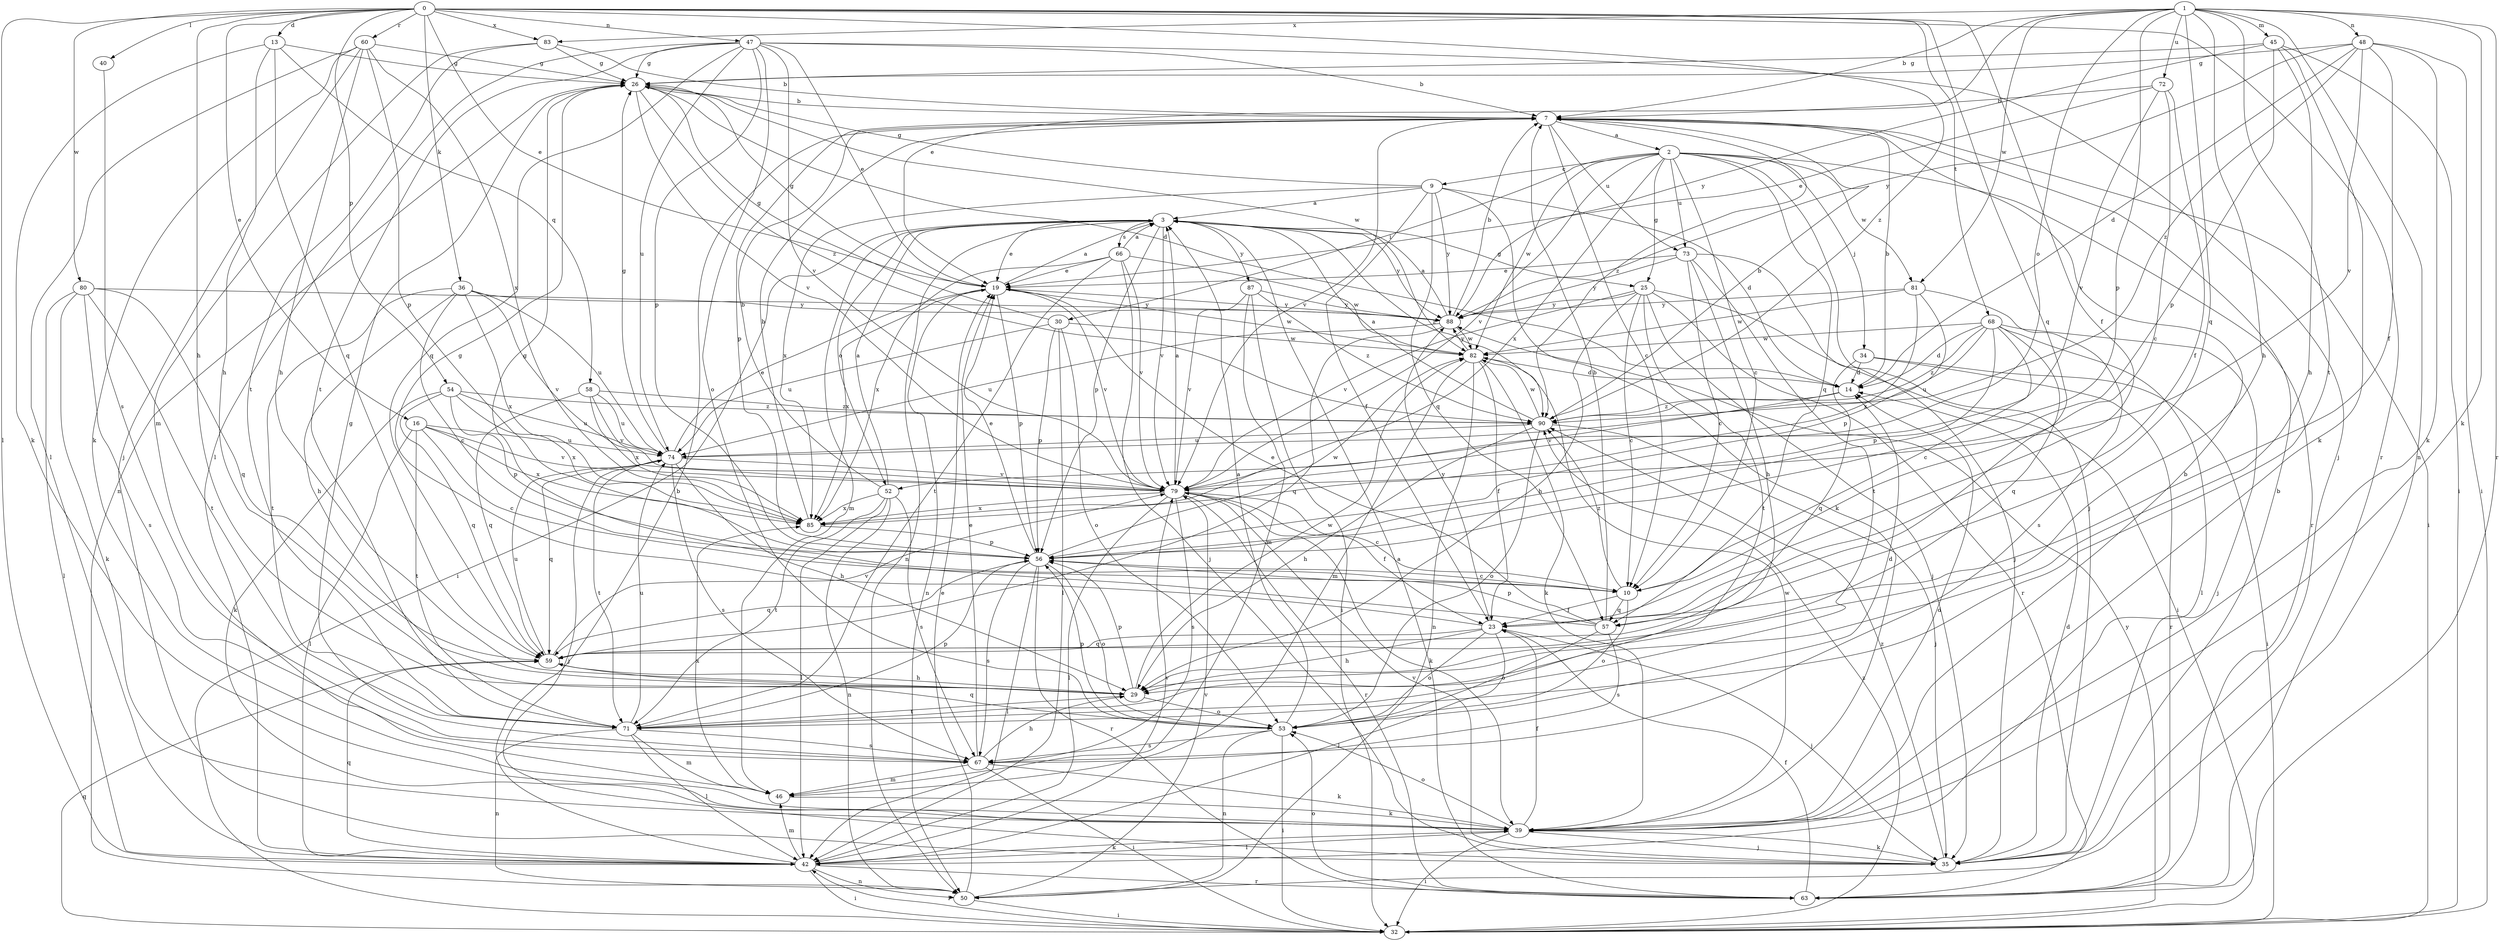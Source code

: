 strict digraph  {
0;
1;
2;
3;
7;
9;
10;
13;
14;
16;
19;
23;
25;
26;
29;
30;
32;
34;
35;
36;
39;
40;
42;
45;
46;
47;
48;
50;
52;
53;
54;
56;
57;
58;
59;
60;
63;
66;
67;
68;
71;
72;
73;
74;
79;
80;
81;
82;
83;
85;
87;
88;
90;
0 -> 13  [label=d];
0 -> 16  [label=e];
0 -> 19  [label=e];
0 -> 23  [label=f];
0 -> 29  [label=h];
0 -> 36  [label=k];
0 -> 40  [label=l];
0 -> 42  [label=l];
0 -> 47  [label=n];
0 -> 54  [label=p];
0 -> 57  [label=q];
0 -> 60  [label=r];
0 -> 63  [label=r];
0 -> 68  [label=t];
0 -> 80  [label=w];
0 -> 83  [label=x];
0 -> 90  [label=z];
1 -> 7  [label=b];
1 -> 19  [label=e];
1 -> 29  [label=h];
1 -> 39  [label=k];
1 -> 45  [label=m];
1 -> 48  [label=n];
1 -> 50  [label=n];
1 -> 52  [label=o];
1 -> 56  [label=p];
1 -> 57  [label=q];
1 -> 63  [label=r];
1 -> 71  [label=t];
1 -> 72  [label=u];
1 -> 81  [label=w];
1 -> 83  [label=x];
2 -> 9  [label=c];
2 -> 10  [label=c];
2 -> 25  [label=g];
2 -> 30  [label=i];
2 -> 34  [label=j];
2 -> 35  [label=j];
2 -> 57  [label=q];
2 -> 63  [label=r];
2 -> 73  [label=u];
2 -> 79  [label=v];
2 -> 81  [label=w];
2 -> 82  [label=w];
2 -> 85  [label=x];
3 -> 19  [label=e];
3 -> 25  [label=g];
3 -> 32  [label=i];
3 -> 46  [label=m];
3 -> 50  [label=n];
3 -> 52  [label=o];
3 -> 56  [label=p];
3 -> 66  [label=s];
3 -> 79  [label=v];
3 -> 87  [label=y];
3 -> 88  [label=y];
3 -> 90  [label=z];
7 -> 2  [label=a];
7 -> 10  [label=c];
7 -> 32  [label=i];
7 -> 56  [label=p];
7 -> 73  [label=u];
7 -> 79  [label=v];
7 -> 90  [label=z];
9 -> 3  [label=a];
9 -> 14  [label=d];
9 -> 23  [label=f];
9 -> 26  [label=g];
9 -> 39  [label=k];
9 -> 57  [label=q];
9 -> 85  [label=x];
9 -> 88  [label=y];
10 -> 23  [label=f];
10 -> 53  [label=o];
10 -> 57  [label=q];
10 -> 90  [label=z];
13 -> 26  [label=g];
13 -> 29  [label=h];
13 -> 39  [label=k];
13 -> 58  [label=q];
13 -> 59  [label=q];
14 -> 7  [label=b];
14 -> 79  [label=v];
14 -> 90  [label=z];
16 -> 10  [label=c];
16 -> 42  [label=l];
16 -> 71  [label=t];
16 -> 74  [label=u];
16 -> 79  [label=v];
16 -> 85  [label=x];
19 -> 3  [label=a];
19 -> 26  [label=g];
19 -> 50  [label=n];
19 -> 56  [label=p];
19 -> 79  [label=v];
19 -> 82  [label=w];
19 -> 85  [label=x];
19 -> 88  [label=y];
23 -> 26  [label=g];
23 -> 29  [label=h];
23 -> 35  [label=j];
23 -> 42  [label=l];
23 -> 53  [label=o];
23 -> 59  [label=q];
23 -> 88  [label=y];
25 -> 10  [label=c];
25 -> 29  [label=h];
25 -> 32  [label=i];
25 -> 35  [label=j];
25 -> 63  [label=r];
25 -> 71  [label=t];
25 -> 79  [label=v];
25 -> 88  [label=y];
26 -> 7  [label=b];
26 -> 14  [label=d];
26 -> 50  [label=n];
26 -> 79  [label=v];
26 -> 82  [label=w];
26 -> 90  [label=z];
29 -> 53  [label=o];
29 -> 56  [label=p];
29 -> 71  [label=t];
29 -> 82  [label=w];
30 -> 26  [label=g];
30 -> 42  [label=l];
30 -> 53  [label=o];
30 -> 56  [label=p];
30 -> 74  [label=u];
30 -> 82  [label=w];
32 -> 42  [label=l];
32 -> 59  [label=q];
32 -> 88  [label=y];
32 -> 90  [label=z];
34 -> 14  [label=d];
34 -> 32  [label=i];
34 -> 59  [label=q];
34 -> 63  [label=r];
35 -> 7  [label=b];
35 -> 14  [label=d];
35 -> 39  [label=k];
35 -> 79  [label=v];
35 -> 90  [label=z];
36 -> 10  [label=c];
36 -> 29  [label=h];
36 -> 71  [label=t];
36 -> 74  [label=u];
36 -> 79  [label=v];
36 -> 85  [label=x];
36 -> 88  [label=y];
39 -> 7  [label=b];
39 -> 14  [label=d];
39 -> 23  [label=f];
39 -> 32  [label=i];
39 -> 35  [label=j];
39 -> 42  [label=l];
39 -> 53  [label=o];
39 -> 82  [label=w];
40 -> 67  [label=s];
42 -> 7  [label=b];
42 -> 32  [label=i];
42 -> 39  [label=k];
42 -> 46  [label=m];
42 -> 50  [label=n];
42 -> 59  [label=q];
42 -> 63  [label=r];
42 -> 79  [label=v];
45 -> 26  [label=g];
45 -> 29  [label=h];
45 -> 32  [label=i];
45 -> 39  [label=k];
45 -> 56  [label=p];
45 -> 88  [label=y];
46 -> 39  [label=k];
46 -> 85  [label=x];
47 -> 7  [label=b];
47 -> 19  [label=e];
47 -> 26  [label=g];
47 -> 35  [label=j];
47 -> 42  [label=l];
47 -> 53  [label=o];
47 -> 56  [label=p];
47 -> 59  [label=q];
47 -> 71  [label=t];
47 -> 74  [label=u];
47 -> 79  [label=v];
48 -> 14  [label=d];
48 -> 23  [label=f];
48 -> 26  [label=g];
48 -> 32  [label=i];
48 -> 39  [label=k];
48 -> 79  [label=v];
48 -> 88  [label=y];
48 -> 90  [label=z];
50 -> 19  [label=e];
50 -> 32  [label=i];
50 -> 79  [label=v];
52 -> 3  [label=a];
52 -> 7  [label=b];
52 -> 42  [label=l];
52 -> 50  [label=n];
52 -> 67  [label=s];
52 -> 71  [label=t];
52 -> 85  [label=x];
53 -> 3  [label=a];
53 -> 14  [label=d];
53 -> 32  [label=i];
53 -> 50  [label=n];
53 -> 56  [label=p];
53 -> 59  [label=q];
53 -> 67  [label=s];
54 -> 39  [label=k];
54 -> 56  [label=p];
54 -> 59  [label=q];
54 -> 74  [label=u];
54 -> 85  [label=x];
54 -> 90  [label=z];
56 -> 10  [label=c];
56 -> 19  [label=e];
56 -> 42  [label=l];
56 -> 53  [label=o];
56 -> 59  [label=q];
56 -> 63  [label=r];
56 -> 67  [label=s];
56 -> 82  [label=w];
57 -> 7  [label=b];
57 -> 19  [label=e];
57 -> 26  [label=g];
57 -> 53  [label=o];
57 -> 56  [label=p];
57 -> 67  [label=s];
58 -> 59  [label=q];
58 -> 74  [label=u];
58 -> 79  [label=v];
58 -> 85  [label=x];
58 -> 90  [label=z];
59 -> 29  [label=h];
59 -> 74  [label=u];
59 -> 79  [label=v];
60 -> 26  [label=g];
60 -> 29  [label=h];
60 -> 35  [label=j];
60 -> 39  [label=k];
60 -> 42  [label=l];
60 -> 56  [label=p];
60 -> 85  [label=x];
63 -> 3  [label=a];
63 -> 23  [label=f];
63 -> 53  [label=o];
66 -> 3  [label=a];
66 -> 19  [label=e];
66 -> 35  [label=j];
66 -> 71  [label=t];
66 -> 79  [label=v];
66 -> 82  [label=w];
66 -> 85  [label=x];
67 -> 19  [label=e];
67 -> 26  [label=g];
67 -> 29  [label=h];
67 -> 32  [label=i];
67 -> 39  [label=k];
67 -> 46  [label=m];
68 -> 10  [label=c];
68 -> 14  [label=d];
68 -> 35  [label=j];
68 -> 42  [label=l];
68 -> 56  [label=p];
68 -> 59  [label=q];
68 -> 74  [label=u];
68 -> 82  [label=w];
68 -> 90  [label=z];
71 -> 42  [label=l];
71 -> 46  [label=m];
71 -> 50  [label=n];
71 -> 56  [label=p];
71 -> 67  [label=s];
71 -> 74  [label=u];
72 -> 7  [label=b];
72 -> 10  [label=c];
72 -> 19  [label=e];
72 -> 23  [label=f];
72 -> 79  [label=v];
73 -> 10  [label=c];
73 -> 19  [label=e];
73 -> 29  [label=h];
73 -> 35  [label=j];
73 -> 71  [label=t];
73 -> 88  [label=y];
74 -> 19  [label=e];
74 -> 26  [label=g];
74 -> 29  [label=h];
74 -> 35  [label=j];
74 -> 59  [label=q];
74 -> 67  [label=s];
74 -> 71  [label=t];
74 -> 79  [label=v];
79 -> 3  [label=a];
79 -> 10  [label=c];
79 -> 23  [label=f];
79 -> 39  [label=k];
79 -> 42  [label=l];
79 -> 63  [label=r];
79 -> 67  [label=s];
79 -> 85  [label=x];
80 -> 39  [label=k];
80 -> 42  [label=l];
80 -> 59  [label=q];
80 -> 67  [label=s];
80 -> 71  [label=t];
80 -> 88  [label=y];
81 -> 56  [label=p];
81 -> 67  [label=s];
81 -> 82  [label=w];
81 -> 85  [label=x];
81 -> 88  [label=y];
82 -> 14  [label=d];
82 -> 23  [label=f];
82 -> 39  [label=k];
82 -> 46  [label=m];
82 -> 50  [label=n];
82 -> 88  [label=y];
83 -> 7  [label=b];
83 -> 26  [label=g];
83 -> 46  [label=m];
83 -> 71  [label=t];
85 -> 7  [label=b];
85 -> 56  [label=p];
87 -> 32  [label=i];
87 -> 46  [label=m];
87 -> 79  [label=v];
87 -> 88  [label=y];
87 -> 90  [label=z];
88 -> 3  [label=a];
88 -> 7  [label=b];
88 -> 59  [label=q];
88 -> 74  [label=u];
88 -> 82  [label=w];
90 -> 3  [label=a];
90 -> 7  [label=b];
90 -> 29  [label=h];
90 -> 35  [label=j];
90 -> 53  [label=o];
90 -> 74  [label=u];
90 -> 82  [label=w];
}
